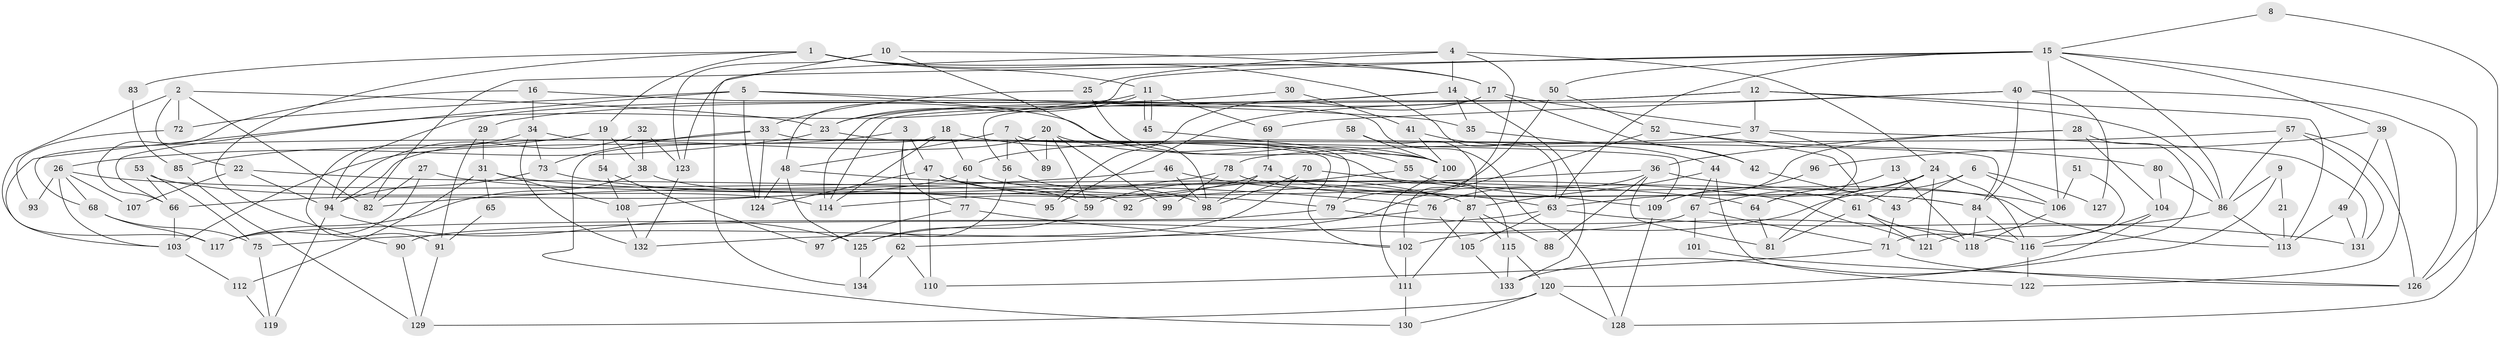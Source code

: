 // coarse degree distribution, {6: 0.0625, 5: 0.1875, 4: 0.1875, 9: 0.0375, 12: 0.025, 7: 0.1125, 2: 0.15, 11: 0.0375, 15: 0.025, 3: 0.15, 8: 0.025}
// Generated by graph-tools (version 1.1) at 2025/18/03/04/25 18:18:41]
// undirected, 134 vertices, 268 edges
graph export_dot {
graph [start="1"]
  node [color=gray90,style=filled];
  1;
  2;
  3;
  4;
  5;
  6;
  7;
  8;
  9;
  10;
  11;
  12;
  13;
  14;
  15;
  16;
  17;
  18;
  19;
  20;
  21;
  22;
  23;
  24;
  25;
  26;
  27;
  28;
  29;
  30;
  31;
  32;
  33;
  34;
  35;
  36;
  37;
  38;
  39;
  40;
  41;
  42;
  43;
  44;
  45;
  46;
  47;
  48;
  49;
  50;
  51;
  52;
  53;
  54;
  55;
  56;
  57;
  58;
  59;
  60;
  61;
  62;
  63;
  64;
  65;
  66;
  67;
  68;
  69;
  70;
  71;
  72;
  73;
  74;
  75;
  76;
  77;
  78;
  79;
  80;
  81;
  82;
  83;
  84;
  85;
  86;
  87;
  88;
  89;
  90;
  91;
  92;
  93;
  94;
  95;
  96;
  97;
  98;
  99;
  100;
  101;
  102;
  103;
  104;
  105;
  106;
  107;
  108;
  109;
  110;
  111;
  112;
  113;
  114;
  115;
  116;
  117;
  118;
  119;
  120;
  121;
  122;
  123;
  124;
  125;
  126;
  127;
  128;
  129;
  130;
  131;
  132;
  133;
  134;
  1 -- 17;
  1 -- 11;
  1 -- 19;
  1 -- 63;
  1 -- 83;
  1 -- 90;
  2 -- 23;
  2 -- 82;
  2 -- 22;
  2 -- 72;
  2 -- 117;
  3 -- 103;
  3 -- 47;
  3 -- 62;
  3 -- 77;
  4 -- 24;
  4 -- 14;
  4 -- 25;
  4 -- 102;
  4 -- 123;
  5 -- 100;
  5 -- 66;
  5 -- 35;
  5 -- 72;
  5 -- 124;
  6 -- 106;
  6 -- 102;
  6 -- 43;
  6 -- 127;
  7 -- 79;
  7 -- 48;
  7 -- 56;
  7 -- 89;
  8 -- 126;
  8 -- 15;
  9 -- 86;
  9 -- 120;
  9 -- 21;
  10 -- 17;
  10 -- 123;
  10 -- 98;
  10 -- 134;
  11 -- 103;
  11 -- 45;
  11 -- 45;
  11 -- 23;
  11 -- 69;
  12 -- 86;
  12 -- 56;
  12 -- 37;
  12 -- 113;
  12 -- 114;
  13 -- 118;
  13 -- 64;
  14 -- 29;
  14 -- 23;
  14 -- 35;
  14 -- 133;
  15 -- 86;
  15 -- 63;
  15 -- 39;
  15 -- 48;
  15 -- 50;
  15 -- 82;
  15 -- 106;
  15 -- 128;
  16 -- 128;
  16 -- 34;
  16 -- 66;
  17 -- 114;
  17 -- 37;
  17 -- 42;
  17 -- 95;
  18 -- 114;
  18 -- 130;
  18 -- 60;
  18 -- 115;
  19 -- 38;
  19 -- 54;
  19 -- 85;
  20 -- 59;
  20 -- 94;
  20 -- 55;
  20 -- 89;
  20 -- 99;
  21 -- 113;
  22 -- 94;
  22 -- 92;
  22 -- 107;
  23 -- 109;
  23 -- 26;
  24 -- 121;
  24 -- 63;
  24 -- 61;
  24 -- 81;
  24 -- 116;
  25 -- 33;
  25 -- 100;
  26 -- 64;
  26 -- 68;
  26 -- 93;
  26 -- 103;
  26 -- 107;
  27 -- 79;
  27 -- 117;
  27 -- 82;
  28 -- 36;
  28 -- 116;
  28 -- 104;
  28 -- 109;
  29 -- 31;
  29 -- 91;
  30 -- 94;
  30 -- 41;
  31 -- 112;
  31 -- 108;
  31 -- 65;
  31 -- 121;
  32 -- 94;
  32 -- 38;
  32 -- 123;
  33 -- 84;
  33 -- 124;
  33 -- 68;
  33 -- 73;
  34 -- 102;
  34 -- 73;
  34 -- 91;
  34 -- 132;
  35 -- 42;
  36 -- 106;
  36 -- 76;
  36 -- 81;
  36 -- 88;
  36 -- 92;
  37 -- 60;
  37 -- 64;
  37 -- 131;
  38 -- 87;
  38 -- 117;
  39 -- 49;
  39 -- 96;
  39 -- 122;
  40 -- 69;
  40 -- 84;
  40 -- 95;
  40 -- 126;
  40 -- 127;
  41 -- 44;
  41 -- 100;
  42 -- 43;
  43 -- 71;
  44 -- 67;
  44 -- 87;
  44 -- 122;
  45 -- 100;
  46 -- 63;
  46 -- 82;
  46 -- 98;
  47 -- 110;
  47 -- 124;
  47 -- 59;
  47 -- 87;
  48 -- 125;
  48 -- 76;
  48 -- 124;
  49 -- 113;
  49 -- 131;
  50 -- 79;
  50 -- 52;
  51 -- 106;
  51 -- 71;
  52 -- 62;
  52 -- 67;
  52 -- 80;
  53 -- 66;
  53 -- 114;
  53 -- 75;
  54 -- 97;
  54 -- 108;
  55 -- 113;
  55 -- 59;
  56 -- 98;
  56 -- 97;
  57 -- 131;
  57 -- 86;
  57 -- 78;
  57 -- 126;
  58 -- 100;
  58 -- 87;
  59 -- 125;
  60 -- 61;
  60 -- 66;
  60 -- 77;
  61 -- 81;
  61 -- 118;
  61 -- 121;
  62 -- 134;
  62 -- 110;
  63 -- 75;
  63 -- 105;
  63 -- 131;
  64 -- 81;
  65 -- 91;
  66 -- 103;
  67 -- 71;
  67 -- 101;
  67 -- 125;
  68 -- 75;
  68 -- 117;
  69 -- 74;
  70 -- 98;
  70 -- 132;
  70 -- 109;
  71 -- 126;
  71 -- 110;
  72 -- 93;
  73 -- 95;
  73 -- 94;
  74 -- 98;
  74 -- 84;
  74 -- 114;
  75 -- 119;
  76 -- 105;
  76 -- 90;
  77 -- 97;
  77 -- 102;
  78 -- 108;
  78 -- 84;
  78 -- 99;
  79 -- 116;
  79 -- 117;
  80 -- 104;
  80 -- 86;
  83 -- 85;
  84 -- 116;
  84 -- 118;
  85 -- 129;
  86 -- 121;
  86 -- 113;
  87 -- 115;
  87 -- 88;
  87 -- 111;
  90 -- 129;
  91 -- 129;
  94 -- 125;
  94 -- 119;
  96 -- 109;
  100 -- 111;
  101 -- 126;
  102 -- 111;
  103 -- 112;
  104 -- 116;
  104 -- 133;
  105 -- 133;
  106 -- 118;
  108 -- 132;
  109 -- 128;
  111 -- 130;
  112 -- 119;
  115 -- 133;
  115 -- 120;
  116 -- 122;
  120 -- 128;
  120 -- 129;
  120 -- 130;
  123 -- 132;
  125 -- 134;
}
